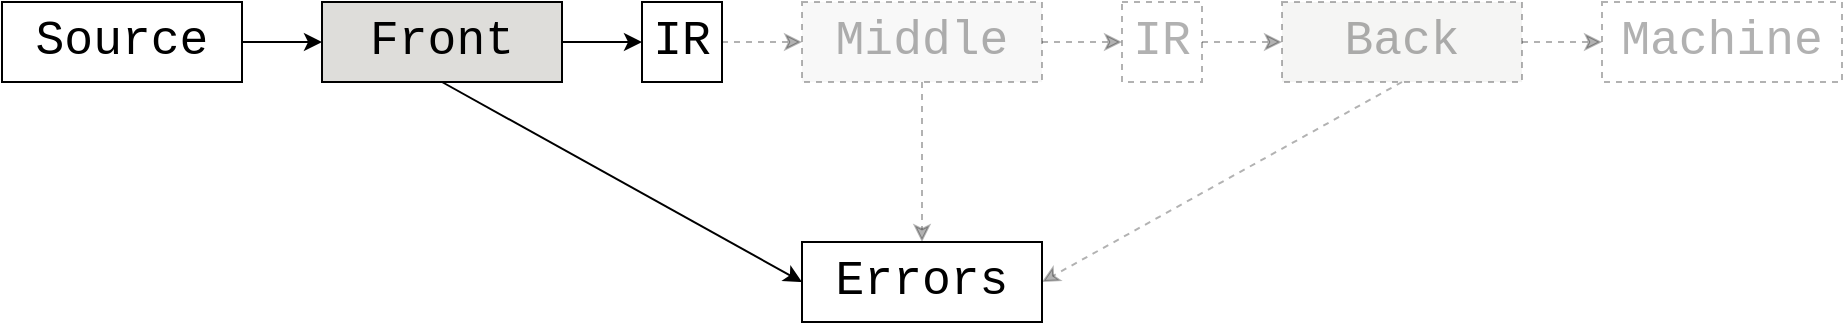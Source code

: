 <mxfile version="23.1.6" type="device">
  <diagram name="Page-1" id="DH0VSUAS_0w_N3MlrScq">
    <mxGraphModel dx="2074" dy="795" grid="1" gridSize="10" guides="1" tooltips="1" connect="1" arrows="1" fold="1" page="1" pageScale="1" pageWidth="850" pageHeight="1100" math="0" shadow="0">
      <root>
        <mxCell id="0" />
        <mxCell id="1" parent="0" />
        <mxCell id="PgKA3caZ3Ft2EnKoRNSa-3" value="" style="edgeStyle=orthogonalEdgeStyle;rounded=0;orthogonalLoop=1;jettySize=auto;html=1;" parent="1" source="PgKA3caZ3Ft2EnKoRNSa-1" target="PgKA3caZ3Ft2EnKoRNSa-2" edge="1">
          <mxGeometry relative="1" as="geometry" />
        </mxCell>
        <mxCell id="PgKA3caZ3Ft2EnKoRNSa-1" value="Source" style="rounded=0;whiteSpace=wrap;html=1;fontSize=24;fontFamily=Courier New;" parent="1" vertex="1">
          <mxGeometry x="280" y="360" width="120" height="40" as="geometry" />
        </mxCell>
        <mxCell id="PgKA3caZ3Ft2EnKoRNSa-9" value="" style="edgeStyle=orthogonalEdgeStyle;rounded=0;orthogonalLoop=1;jettySize=auto;html=1;" parent="1" source="PgKA3caZ3Ft2EnKoRNSa-2" target="PgKA3caZ3Ft2EnKoRNSa-4" edge="1">
          <mxGeometry relative="1" as="geometry" />
        </mxCell>
        <mxCell id="PgKA3caZ3Ft2EnKoRNSa-2" value="Front" style="rounded=0;whiteSpace=wrap;html=1;fontSize=24;fontFamily=Courier New;labelBackgroundColor=none;fillColor=#deddda;fontStyle=0;strokeWidth=1;" parent="1" vertex="1">
          <mxGeometry x="440" y="360" width="120" height="40" as="geometry" />
        </mxCell>
        <mxCell id="PgKA3caZ3Ft2EnKoRNSa-10" value="" style="edgeStyle=orthogonalEdgeStyle;rounded=0;orthogonalLoop=1;jettySize=auto;html=1;strokeColor=#000000;dashed=1;opacity=30;textOpacity=30;" parent="1" source="PgKA3caZ3Ft2EnKoRNSa-4" target="PgKA3caZ3Ft2EnKoRNSa-5" edge="1">
          <mxGeometry relative="1" as="geometry" />
        </mxCell>
        <mxCell id="PgKA3caZ3Ft2EnKoRNSa-4" value="IR" style="rounded=0;whiteSpace=wrap;html=1;fontSize=24;fontFamily=Courier New;" parent="1" vertex="1">
          <mxGeometry x="600" y="360" width="40" height="40" as="geometry" />
        </mxCell>
        <mxCell id="PgKA3caZ3Ft2EnKoRNSa-11" value="" style="edgeStyle=orthogonalEdgeStyle;rounded=0;orthogonalLoop=1;jettySize=auto;html=1;strokeColor=#000000;dashed=1;opacity=30;textOpacity=30;" parent="1" source="PgKA3caZ3Ft2EnKoRNSa-5" target="PgKA3caZ3Ft2EnKoRNSa-6" edge="1">
          <mxGeometry relative="1" as="geometry" />
        </mxCell>
        <mxCell id="PgKA3caZ3Ft2EnKoRNSa-16" value="" style="edgeStyle=orthogonalEdgeStyle;rounded=0;orthogonalLoop=1;jettySize=auto;html=1;strokeColor=#000000;dashed=1;opacity=30;textOpacity=30;" parent="1" source="PgKA3caZ3Ft2EnKoRNSa-5" target="PgKA3caZ3Ft2EnKoRNSa-14" edge="1">
          <mxGeometry relative="1" as="geometry" />
        </mxCell>
        <mxCell id="PgKA3caZ3Ft2EnKoRNSa-5" value="Middle" style="rounded=0;whiteSpace=wrap;html=1;fontSize=24;fontFamily=Courier New;fillColor=#E6E6E6;strokeColor=#000000;dashed=1;fontColor=#000000;opacity=30;textOpacity=30;" parent="1" vertex="1">
          <mxGeometry x="680" y="360" width="120" height="40" as="geometry" />
        </mxCell>
        <mxCell id="PgKA3caZ3Ft2EnKoRNSa-12" value="" style="edgeStyle=orthogonalEdgeStyle;rounded=0;orthogonalLoop=1;jettySize=auto;html=1;strokeColor=#000000;dashed=1;opacity=30;textOpacity=30;" parent="1" source="PgKA3caZ3Ft2EnKoRNSa-6" target="PgKA3caZ3Ft2EnKoRNSa-7" edge="1">
          <mxGeometry relative="1" as="geometry" />
        </mxCell>
        <mxCell id="PgKA3caZ3Ft2EnKoRNSa-6" value="IR" style="rounded=0;whiteSpace=wrap;html=1;fontSize=24;fontFamily=Courier New;strokeColor=#000000;dashed=1;fontColor=#000000;opacity=30;textOpacity=30;" parent="1" vertex="1">
          <mxGeometry x="840" y="360" width="40" height="40" as="geometry" />
        </mxCell>
        <mxCell id="PgKA3caZ3Ft2EnKoRNSa-13" value="" style="edgeStyle=orthogonalEdgeStyle;rounded=0;orthogonalLoop=1;jettySize=auto;html=1;strokeColor=#000000;dashed=1;opacity=30;textOpacity=30;" parent="1" source="PgKA3caZ3Ft2EnKoRNSa-7" target="PgKA3caZ3Ft2EnKoRNSa-8" edge="1">
          <mxGeometry relative="1" as="geometry" />
        </mxCell>
        <mxCell id="PgKA3caZ3Ft2EnKoRNSa-7" value="Back" style="rounded=0;whiteSpace=wrap;html=1;fontSize=24;fontFamily=Courier New;fillColor=#deddda;strokeColor=#000000;dashed=1;fontColor=#000000;opacity=30;textOpacity=30;" parent="1" vertex="1">
          <mxGeometry x="920" y="360" width="120" height="40" as="geometry" />
        </mxCell>
        <mxCell id="PgKA3caZ3Ft2EnKoRNSa-8" value="Machine" style="rounded=0;whiteSpace=wrap;html=1;fontSize=24;fontFamily=Courier New;strokeColor=#000000;dashed=1;fontColor=#000000;opacity=30;textOpacity=30;" parent="1" vertex="1">
          <mxGeometry x="1080" y="360" width="120" height="40" as="geometry" />
        </mxCell>
        <mxCell id="PgKA3caZ3Ft2EnKoRNSa-14" value="Errors" style="rounded=0;whiteSpace=wrap;html=1;fontSize=24;fontFamily=Courier New;" parent="1" vertex="1">
          <mxGeometry x="680" y="480" width="120" height="40" as="geometry" />
        </mxCell>
        <mxCell id="PgKA3caZ3Ft2EnKoRNSa-15" value="" style="endArrow=classic;html=1;rounded=0;exitX=0.5;exitY=1;exitDx=0;exitDy=0;entryX=0;entryY=0.5;entryDx=0;entryDy=0;" parent="1" source="PgKA3caZ3Ft2EnKoRNSa-2" target="PgKA3caZ3Ft2EnKoRNSa-14" edge="1">
          <mxGeometry width="50" height="50" relative="1" as="geometry">
            <mxPoint x="790" y="290" as="sourcePoint" />
            <mxPoint x="840" y="240" as="targetPoint" />
          </mxGeometry>
        </mxCell>
        <mxCell id="PgKA3caZ3Ft2EnKoRNSa-17" value="" style="endArrow=classic;html=1;rounded=0;exitX=0.5;exitY=1;exitDx=0;exitDy=0;entryX=1;entryY=0.5;entryDx=0;entryDy=0;strokeColor=#000000;dashed=1;opacity=30;textOpacity=30;" parent="1" source="PgKA3caZ3Ft2EnKoRNSa-7" target="PgKA3caZ3Ft2EnKoRNSa-14" edge="1">
          <mxGeometry width="50" height="50" relative="1" as="geometry">
            <mxPoint x="790" y="290" as="sourcePoint" />
            <mxPoint x="840" y="240" as="targetPoint" />
          </mxGeometry>
        </mxCell>
      </root>
    </mxGraphModel>
  </diagram>
</mxfile>
